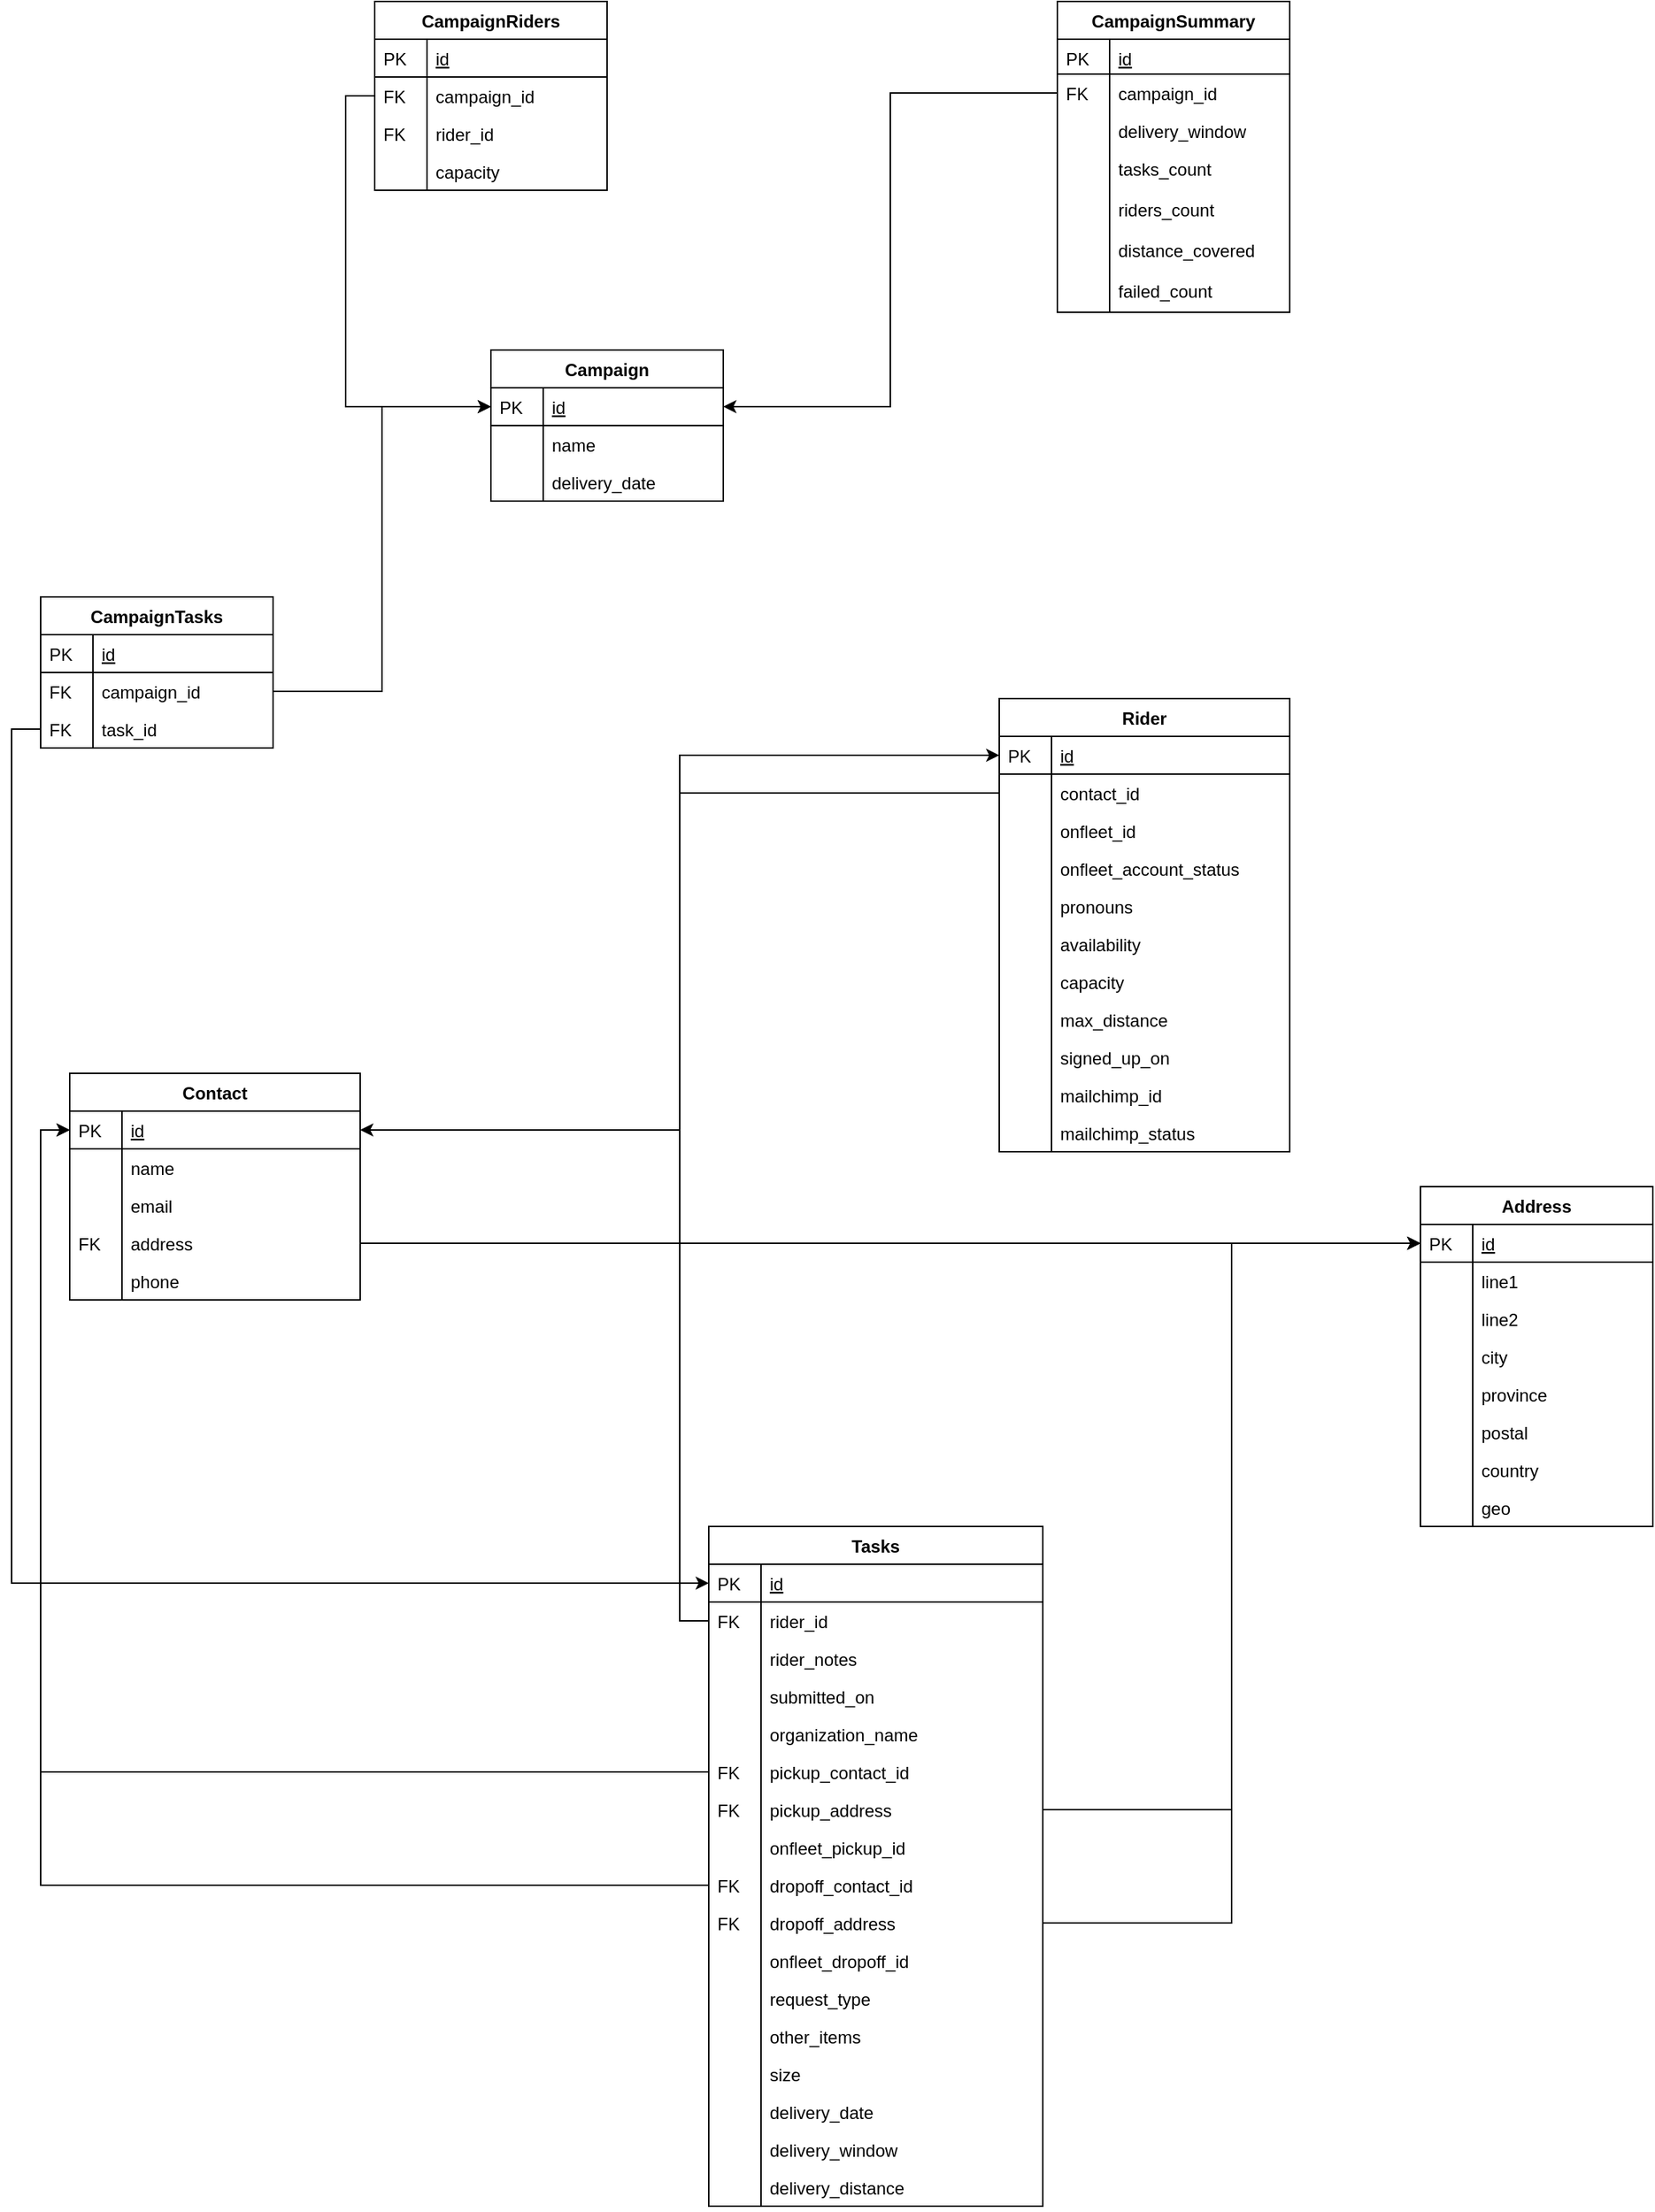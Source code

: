 <mxfile version="13.3.1" type="device"><diagram id="C5RBs43oDa-KdzZeNtuy" name="Page-1"><mxGraphModel dx="1594" dy="1932" grid="1" gridSize="10" guides="1" tooltips="1" connect="1" arrows="1" fold="1" page="1" pageScale="1" pageWidth="827" pageHeight="1169" math="0" shadow="0"><root><mxCell id="WIyWlLk6GJQsqaUBKTNV-0"/><mxCell id="WIyWlLk6GJQsqaUBKTNV-1" parent="WIyWlLk6GJQsqaUBKTNV-0"/><mxCell id="pGg8U19rH44mxHqcN61X-105" style="edgeStyle=orthogonalEdgeStyle;rounded=0;orthogonalLoop=1;jettySize=auto;html=1;exitX=0;exitY=0.5;exitDx=0;exitDy=0;entryX=1;entryY=0.5;entryDx=0;entryDy=0;" parent="WIyWlLk6GJQsqaUBKTNV-1" source="pGg8U19rH44mxHqcN61X-101" target="zkfFHV4jXpPFQw0GAbJ--52" edge="1"><mxGeometry relative="1" as="geometry"/></mxCell><mxCell id="pGg8U19rH44mxHqcN61X-135" style="edgeStyle=orthogonalEdgeStyle;rounded=0;orthogonalLoop=1;jettySize=auto;html=1;exitX=0;exitY=0.5;exitDx=0;exitDy=0;entryX=0;entryY=0.5;entryDx=0;entryDy=0;" parent="WIyWlLk6GJQsqaUBKTNV-1" source="pGg8U19rH44mxHqcN61X-130" target="zkfFHV4jXpPFQw0GAbJ--52" edge="1"><mxGeometry relative="1" as="geometry"/></mxCell><mxCell id="pGg8U19rH44mxHqcN61X-150" style="edgeStyle=orthogonalEdgeStyle;rounded=0;orthogonalLoop=1;jettySize=auto;html=1;exitX=1;exitY=0.5;exitDx=0;exitDy=0;entryX=0;entryY=0.5;entryDx=0;entryDy=0;" parent="WIyWlLk6GJQsqaUBKTNV-1" source="pGg8U19rH44mxHqcN61X-6" target="zkfFHV4jXpPFQw0GAbJ--57" edge="1"><mxGeometry relative="1" as="geometry"/></mxCell><mxCell id="pGg8U19rH44mxHqcN61X-160" style="edgeStyle=orthogonalEdgeStyle;rounded=0;orthogonalLoop=1;jettySize=auto;html=1;exitX=1;exitY=0.5;exitDx=0;exitDy=0;entryX=0;entryY=0.5;entryDx=0;entryDy=0;" parent="WIyWlLk6GJQsqaUBKTNV-1" source="pGg8U19rH44mxHqcN61X-155" target="zkfFHV4jXpPFQw0GAbJ--57" edge="1"><mxGeometry relative="1" as="geometry"/></mxCell><mxCell id="pGg8U19rH44mxHqcN61X-162" style="edgeStyle=orthogonalEdgeStyle;rounded=0;orthogonalLoop=1;jettySize=auto;html=1;exitX=0;exitY=0.5;exitDx=0;exitDy=0;entryX=0;entryY=0.5;entryDx=0;entryDy=0;" parent="WIyWlLk6GJQsqaUBKTNV-1" source="pGg8U19rH44mxHqcN61X-151" target="zkfFHV4jXpPFQw0GAbJ--52" edge="1"><mxGeometry relative="1" as="geometry"/></mxCell><mxCell id="pGg8U19rH44mxHqcN61X-163" style="edgeStyle=orthogonalEdgeStyle;rounded=0;orthogonalLoop=1;jettySize=auto;html=1;exitX=1;exitY=0.5;exitDx=0;exitDy=0;entryX=0;entryY=0.5;entryDx=0;entryDy=0;" parent="WIyWlLk6GJQsqaUBKTNV-1" source="pGg8U19rH44mxHqcN61X-157" target="zkfFHV4jXpPFQw0GAbJ--57" edge="1"><mxGeometry relative="1" as="geometry"/></mxCell><mxCell id="zkfFHV4jXpPFQw0GAbJ--56" value="Address" style="swimlane;fontStyle=1;childLayout=stackLayout;horizontal=1;startSize=26;horizontalStack=0;resizeParent=1;resizeLast=0;collapsible=1;marginBottom=0;rounded=0;shadow=0;strokeWidth=1;" parent="WIyWlLk6GJQsqaUBKTNV-1" vertex="1"><mxGeometry x="630" y="106" width="160" height="234" as="geometry"><mxRectangle x="260" y="80" width="160" height="26" as="alternateBounds"/></mxGeometry></mxCell><mxCell id="zkfFHV4jXpPFQw0GAbJ--57" value="id" style="shape=partialRectangle;top=0;left=0;right=0;bottom=1;align=left;verticalAlign=top;fillColor=none;spacingLeft=40;spacingRight=4;overflow=hidden;rotatable=0;points=[[0,0.5],[1,0.5]];portConstraint=eastwest;dropTarget=0;rounded=0;shadow=0;strokeWidth=1;fontStyle=4" parent="zkfFHV4jXpPFQw0GAbJ--56" vertex="1"><mxGeometry y="26" width="160" height="26" as="geometry"/></mxCell><mxCell id="zkfFHV4jXpPFQw0GAbJ--58" value="PK" style="shape=partialRectangle;top=0;left=0;bottom=0;fillColor=none;align=left;verticalAlign=top;spacingLeft=4;spacingRight=4;overflow=hidden;rotatable=0;points=[];portConstraint=eastwest;part=1;" parent="zkfFHV4jXpPFQw0GAbJ--57" vertex="1" connectable="0"><mxGeometry width="36" height="26" as="geometry"/></mxCell><mxCell id="zkfFHV4jXpPFQw0GAbJ--59" value="line1" style="shape=partialRectangle;top=0;left=0;right=0;bottom=0;align=left;verticalAlign=top;fillColor=none;spacingLeft=40;spacingRight=4;overflow=hidden;rotatable=0;points=[[0,0.5],[1,0.5]];portConstraint=eastwest;dropTarget=0;rounded=0;shadow=0;strokeWidth=1;" parent="zkfFHV4jXpPFQw0GAbJ--56" vertex="1"><mxGeometry y="52" width="160" height="26" as="geometry"/></mxCell><mxCell id="zkfFHV4jXpPFQw0GAbJ--60" value="" style="shape=partialRectangle;top=0;left=0;bottom=0;fillColor=none;align=left;verticalAlign=top;spacingLeft=4;spacingRight=4;overflow=hidden;rotatable=0;points=[];portConstraint=eastwest;part=1;" parent="zkfFHV4jXpPFQw0GAbJ--59" vertex="1" connectable="0"><mxGeometry width="36" height="26" as="geometry"/></mxCell><mxCell id="pGg8U19rH44mxHqcN61X-27" value="line2" style="shape=partialRectangle;top=0;left=0;right=0;bottom=0;align=left;verticalAlign=top;fillColor=none;spacingLeft=40;spacingRight=4;overflow=hidden;rotatable=0;points=[[0,0.5],[1,0.5]];portConstraint=eastwest;dropTarget=0;rounded=0;shadow=0;strokeWidth=1;" parent="zkfFHV4jXpPFQw0GAbJ--56" vertex="1"><mxGeometry y="78" width="160" height="26" as="geometry"/></mxCell><mxCell id="pGg8U19rH44mxHqcN61X-28" value="" style="shape=partialRectangle;top=0;left=0;bottom=0;fillColor=none;align=left;verticalAlign=top;spacingLeft=4;spacingRight=4;overflow=hidden;rotatable=0;points=[];portConstraint=eastwest;part=1;" parent="pGg8U19rH44mxHqcN61X-27" vertex="1" connectable="0"><mxGeometry width="36" height="26" as="geometry"/></mxCell><mxCell id="pGg8U19rH44mxHqcN61X-29" value="city" style="shape=partialRectangle;top=0;left=0;right=0;bottom=0;align=left;verticalAlign=top;fillColor=none;spacingLeft=40;spacingRight=4;overflow=hidden;rotatable=0;points=[[0,0.5],[1,0.5]];portConstraint=eastwest;dropTarget=0;rounded=0;shadow=0;strokeWidth=1;" parent="zkfFHV4jXpPFQw0GAbJ--56" vertex="1"><mxGeometry y="104" width="160" height="26" as="geometry"/></mxCell><mxCell id="pGg8U19rH44mxHqcN61X-30" value="" style="shape=partialRectangle;top=0;left=0;bottom=0;fillColor=none;align=left;verticalAlign=top;spacingLeft=4;spacingRight=4;overflow=hidden;rotatable=0;points=[];portConstraint=eastwest;part=1;" parent="pGg8U19rH44mxHqcN61X-29" vertex="1" connectable="0"><mxGeometry width="36" height="26" as="geometry"/></mxCell><mxCell id="pGg8U19rH44mxHqcN61X-31" value="province" style="shape=partialRectangle;top=0;left=0;right=0;bottom=0;align=left;verticalAlign=top;fillColor=none;spacingLeft=40;spacingRight=4;overflow=hidden;rotatable=0;points=[[0,0.5],[1,0.5]];portConstraint=eastwest;dropTarget=0;rounded=0;shadow=0;strokeWidth=1;" parent="zkfFHV4jXpPFQw0GAbJ--56" vertex="1"><mxGeometry y="130" width="160" height="26" as="geometry"/></mxCell><mxCell id="pGg8U19rH44mxHqcN61X-32" value="" style="shape=partialRectangle;top=0;left=0;bottom=0;fillColor=none;align=left;verticalAlign=top;spacingLeft=4;spacingRight=4;overflow=hidden;rotatable=0;points=[];portConstraint=eastwest;part=1;" parent="pGg8U19rH44mxHqcN61X-31" vertex="1" connectable="0"><mxGeometry width="36" height="26" as="geometry"/></mxCell><mxCell id="pGg8U19rH44mxHqcN61X-33" value="postal" style="shape=partialRectangle;top=0;left=0;right=0;bottom=0;align=left;verticalAlign=top;fillColor=none;spacingLeft=40;spacingRight=4;overflow=hidden;rotatable=0;points=[[0,0.5],[1,0.5]];portConstraint=eastwest;dropTarget=0;rounded=0;shadow=0;strokeWidth=1;" parent="zkfFHV4jXpPFQw0GAbJ--56" vertex="1"><mxGeometry y="156" width="160" height="26" as="geometry"/></mxCell><mxCell id="pGg8U19rH44mxHqcN61X-34" value="" style="shape=partialRectangle;top=0;left=0;bottom=0;fillColor=none;align=left;verticalAlign=top;spacingLeft=4;spacingRight=4;overflow=hidden;rotatable=0;points=[];portConstraint=eastwest;part=1;" parent="pGg8U19rH44mxHqcN61X-33" vertex="1" connectable="0"><mxGeometry width="36" height="26" as="geometry"/></mxCell><mxCell id="pGg8U19rH44mxHqcN61X-35" value="country" style="shape=partialRectangle;top=0;left=0;right=0;bottom=0;align=left;verticalAlign=top;fillColor=none;spacingLeft=40;spacingRight=4;overflow=hidden;rotatable=0;points=[[0,0.5],[1,0.5]];portConstraint=eastwest;dropTarget=0;rounded=0;shadow=0;strokeWidth=1;" parent="zkfFHV4jXpPFQw0GAbJ--56" vertex="1"><mxGeometry y="182" width="160" height="26" as="geometry"/></mxCell><mxCell id="pGg8U19rH44mxHqcN61X-36" value="" style="shape=partialRectangle;top=0;left=0;bottom=0;fillColor=none;align=left;verticalAlign=top;spacingLeft=4;spacingRight=4;overflow=hidden;rotatable=0;points=[];portConstraint=eastwest;part=1;" parent="pGg8U19rH44mxHqcN61X-35" vertex="1" connectable="0"><mxGeometry width="36" height="26" as="geometry"/></mxCell><mxCell id="zkfFHV4jXpPFQw0GAbJ--61" value="geo" style="shape=partialRectangle;top=0;left=0;right=0;bottom=0;align=left;verticalAlign=top;fillColor=none;spacingLeft=40;spacingRight=4;overflow=hidden;rotatable=0;points=[[0,0.5],[1,0.5]];portConstraint=eastwest;dropTarget=0;rounded=0;shadow=0;strokeWidth=1;" parent="zkfFHV4jXpPFQw0GAbJ--56" vertex="1"><mxGeometry y="208" width="160" height="26" as="geometry"/></mxCell><mxCell id="zkfFHV4jXpPFQw0GAbJ--62" value="" style="shape=partialRectangle;top=0;left=0;bottom=0;fillColor=none;align=left;verticalAlign=top;spacingLeft=4;spacingRight=4;overflow=hidden;rotatable=0;points=[];portConstraint=eastwest;part=1;" parent="zkfFHV4jXpPFQw0GAbJ--61" vertex="1" connectable="0"><mxGeometry width="36" height="26" as="geometry"/></mxCell><mxCell id="zkfFHV4jXpPFQw0GAbJ--51" value="Contact" style="swimlane;fontStyle=1;childLayout=stackLayout;horizontal=1;startSize=26;horizontalStack=0;resizeParent=1;resizeLast=0;collapsible=1;marginBottom=0;rounded=0;shadow=0;strokeWidth=1;" parent="WIyWlLk6GJQsqaUBKTNV-1" vertex="1"><mxGeometry x="-300" y="28" width="200" height="156" as="geometry"><mxRectangle x="20" y="80" width="160" height="26" as="alternateBounds"/></mxGeometry></mxCell><mxCell id="zkfFHV4jXpPFQw0GAbJ--52" value="id" style="shape=partialRectangle;top=0;left=0;right=0;bottom=1;align=left;verticalAlign=top;fillColor=none;spacingLeft=40;spacingRight=4;overflow=hidden;rotatable=0;points=[[0,0.5],[1,0.5]];portConstraint=eastwest;dropTarget=0;rounded=0;shadow=0;strokeWidth=1;fontStyle=4" parent="zkfFHV4jXpPFQw0GAbJ--51" vertex="1"><mxGeometry y="26" width="200" height="26" as="geometry"/></mxCell><mxCell id="zkfFHV4jXpPFQw0GAbJ--53" value="PK" style="shape=partialRectangle;top=0;left=0;bottom=0;fillColor=none;align=left;verticalAlign=top;spacingLeft=4;spacingRight=4;overflow=hidden;rotatable=0;points=[];portConstraint=eastwest;part=1;" parent="zkfFHV4jXpPFQw0GAbJ--52" vertex="1" connectable="0"><mxGeometry width="36" height="26" as="geometry"/></mxCell><mxCell id="pGg8U19rH44mxHqcN61X-2" value="name" style="shape=partialRectangle;top=0;left=0;right=0;bottom=0;align=left;verticalAlign=top;fillColor=none;spacingLeft=40;spacingRight=4;overflow=hidden;rotatable=0;points=[[0,0.5],[1,0.5]];portConstraint=eastwest;dropTarget=0;rounded=0;shadow=0;strokeWidth=1;" parent="zkfFHV4jXpPFQw0GAbJ--51" vertex="1"><mxGeometry y="52" width="200" height="26" as="geometry"/></mxCell><mxCell id="pGg8U19rH44mxHqcN61X-3" value="" style="shape=partialRectangle;top=0;left=0;bottom=0;fillColor=none;align=left;verticalAlign=top;spacingLeft=4;spacingRight=4;overflow=hidden;rotatable=0;points=[];portConstraint=eastwest;part=1;" parent="pGg8U19rH44mxHqcN61X-2" vertex="1" connectable="0"><mxGeometry width="36" height="26" as="geometry"/></mxCell><mxCell id="pGg8U19rH44mxHqcN61X-4" value="email" style="shape=partialRectangle;top=0;left=0;right=0;bottom=0;align=left;verticalAlign=top;fillColor=none;spacingLeft=40;spacingRight=4;overflow=hidden;rotatable=0;points=[[0,0.5],[1,0.5]];portConstraint=eastwest;dropTarget=0;rounded=0;shadow=0;strokeWidth=1;" parent="zkfFHV4jXpPFQw0GAbJ--51" vertex="1"><mxGeometry y="78" width="200" height="26" as="geometry"/></mxCell><mxCell id="pGg8U19rH44mxHqcN61X-5" value="" style="shape=partialRectangle;top=0;left=0;bottom=0;fillColor=none;align=left;verticalAlign=top;spacingLeft=4;spacingRight=4;overflow=hidden;rotatable=0;points=[];portConstraint=eastwest;part=1;" parent="pGg8U19rH44mxHqcN61X-4" vertex="1" connectable="0"><mxGeometry width="36" height="26" as="geometry"/></mxCell><mxCell id="pGg8U19rH44mxHqcN61X-6" value="address" style="shape=partialRectangle;top=0;left=0;right=0;bottom=0;align=left;verticalAlign=top;fillColor=none;spacingLeft=40;spacingRight=4;overflow=hidden;rotatable=0;points=[[0,0.5],[1,0.5]];portConstraint=eastwest;dropTarget=0;rounded=0;shadow=0;strokeWidth=1;" parent="zkfFHV4jXpPFQw0GAbJ--51" vertex="1"><mxGeometry y="104" width="200" height="26" as="geometry"/></mxCell><mxCell id="pGg8U19rH44mxHqcN61X-7" value="FK" style="shape=partialRectangle;top=0;left=0;bottom=0;fillColor=none;align=left;verticalAlign=top;spacingLeft=4;spacingRight=4;overflow=hidden;rotatable=0;points=[];portConstraint=eastwest;part=1;" parent="pGg8U19rH44mxHqcN61X-6" vertex="1" connectable="0"><mxGeometry width="36" height="26" as="geometry"/></mxCell><mxCell id="pGg8U19rH44mxHqcN61X-8" value="phone" style="shape=partialRectangle;top=0;left=0;right=0;bottom=0;align=left;verticalAlign=top;fillColor=none;spacingLeft=40;spacingRight=4;overflow=hidden;rotatable=0;points=[[0,0.5],[1,0.5]];portConstraint=eastwest;dropTarget=0;rounded=0;shadow=0;strokeWidth=1;" parent="zkfFHV4jXpPFQw0GAbJ--51" vertex="1"><mxGeometry y="130" width="200" height="26" as="geometry"/></mxCell><mxCell id="pGg8U19rH44mxHqcN61X-9" value="" style="shape=partialRectangle;top=0;left=0;bottom=0;fillColor=none;align=left;verticalAlign=top;spacingLeft=4;spacingRight=4;overflow=hidden;rotatable=0;points=[];portConstraint=eastwest;part=1;" parent="pGg8U19rH44mxHqcN61X-8" vertex="1" connectable="0"><mxGeometry width="36" height="26" as="geometry"/></mxCell><mxCell id="pGg8U19rH44mxHqcN61X-187" style="edgeStyle=orthogonalEdgeStyle;rounded=0;orthogonalLoop=1;jettySize=auto;html=1;exitX=1;exitY=0.5;exitDx=0;exitDy=0;entryX=0;entryY=0.5;entryDx=0;entryDy=0;" parent="WIyWlLk6GJQsqaUBKTNV-1" source="pGg8U19rH44mxHqcN61X-183" target="pGg8U19rH44mxHqcN61X-165" edge="1"><mxGeometry relative="1" as="geometry"/></mxCell><mxCell id="pGg8U19rH44mxHqcN61X-189" style="edgeStyle=orthogonalEdgeStyle;rounded=0;orthogonalLoop=1;jettySize=auto;html=1;exitX=0;exitY=0.5;exitDx=0;exitDy=0;" parent="WIyWlLk6GJQsqaUBKTNV-1" source="pGg8U19rH44mxHqcN61X-185" target="pGg8U19rH44mxHqcN61X-124" edge="1"><mxGeometry relative="1" as="geometry"/></mxCell><mxCell id="pGg8U19rH44mxHqcN61X-190" style="edgeStyle=orthogonalEdgeStyle;rounded=0;orthogonalLoop=1;jettySize=auto;html=1;exitX=0;exitY=0.5;exitDx=0;exitDy=0;entryX=0;entryY=0.5;entryDx=0;entryDy=0;" parent="WIyWlLk6GJQsqaUBKTNV-1" source="pGg8U19rH44mxHqcN61X-126" target="pGg8U19rH44mxHqcN61X-71" edge="1"><mxGeometry relative="1" as="geometry"/></mxCell><mxCell id="pGg8U19rH44mxHqcN61X-210" style="edgeStyle=orthogonalEdgeStyle;rounded=0;orthogonalLoop=1;jettySize=auto;html=1;exitX=0;exitY=0.5;exitDx=0;exitDy=0;" parent="WIyWlLk6GJQsqaUBKTNV-1" source="pGg8U19rH44mxHqcN61X-200" target="pGg8U19rH44mxHqcN61X-165" edge="1"><mxGeometry relative="1" as="geometry"/></mxCell><mxCell id="pGg8U19rH44mxHqcN61X-180" value="CampaignTasks" style="swimlane;fontStyle=1;childLayout=stackLayout;horizontal=1;startSize=26;horizontalStack=0;resizeParent=1;resizeLast=0;collapsible=1;marginBottom=0;rounded=0;shadow=0;strokeWidth=1;" parent="WIyWlLk6GJQsqaUBKTNV-1" vertex="1"><mxGeometry x="-320" y="-300" width="160" height="104" as="geometry"><mxRectangle x="260" y="270" width="160" height="26" as="alternateBounds"/></mxGeometry></mxCell><mxCell id="pGg8U19rH44mxHqcN61X-181" value="id" style="shape=partialRectangle;top=0;left=0;right=0;bottom=1;align=left;verticalAlign=top;fillColor=none;spacingLeft=40;spacingRight=4;overflow=hidden;rotatable=0;points=[[0,0.5],[1,0.5]];portConstraint=eastwest;dropTarget=0;rounded=0;shadow=0;strokeWidth=1;fontStyle=4" parent="pGg8U19rH44mxHqcN61X-180" vertex="1"><mxGeometry y="26" width="160" height="26" as="geometry"/></mxCell><mxCell id="pGg8U19rH44mxHqcN61X-182" value="PK" style="shape=partialRectangle;top=0;left=0;bottom=0;fillColor=none;align=left;verticalAlign=top;spacingLeft=4;spacingRight=4;overflow=hidden;rotatable=0;points=[];portConstraint=eastwest;part=1;" parent="pGg8U19rH44mxHqcN61X-181" vertex="1" connectable="0"><mxGeometry width="36" height="26" as="geometry"/></mxCell><mxCell id="pGg8U19rH44mxHqcN61X-183" value="campaign_id" style="shape=partialRectangle;top=0;left=0;right=0;bottom=0;align=left;verticalAlign=top;fillColor=none;spacingLeft=40;spacingRight=4;overflow=hidden;rotatable=0;points=[[0,0.5],[1,0.5]];portConstraint=eastwest;dropTarget=0;rounded=0;shadow=0;strokeWidth=1;" parent="pGg8U19rH44mxHqcN61X-180" vertex="1"><mxGeometry y="52" width="160" height="26" as="geometry"/></mxCell><mxCell id="pGg8U19rH44mxHqcN61X-184" value="FK" style="shape=partialRectangle;top=0;left=0;bottom=0;fillColor=none;align=left;verticalAlign=top;spacingLeft=4;spacingRight=4;overflow=hidden;rotatable=0;points=[];portConstraint=eastwest;part=1;" parent="pGg8U19rH44mxHqcN61X-183" vertex="1" connectable="0"><mxGeometry width="36" height="26" as="geometry"/></mxCell><mxCell id="pGg8U19rH44mxHqcN61X-185" value="task_id" style="shape=partialRectangle;top=0;left=0;right=0;bottom=0;align=left;verticalAlign=top;fillColor=none;spacingLeft=40;spacingRight=4;overflow=hidden;rotatable=0;points=[[0,0.5],[1,0.5]];portConstraint=eastwest;dropTarget=0;rounded=0;shadow=0;strokeWidth=1;" parent="pGg8U19rH44mxHqcN61X-180" vertex="1"><mxGeometry y="78" width="160" height="26" as="geometry"/></mxCell><mxCell id="pGg8U19rH44mxHqcN61X-186" value="FK" style="shape=partialRectangle;top=0;left=0;bottom=0;fillColor=none;align=left;verticalAlign=top;spacingLeft=4;spacingRight=4;overflow=hidden;rotatable=0;points=[];portConstraint=eastwest;part=1;" parent="pGg8U19rH44mxHqcN61X-185" vertex="1" connectable="0"><mxGeometry width="36" height="26" as="geometry"/></mxCell><mxCell id="pGg8U19rH44mxHqcN61X-220" style="edgeStyle=orthogonalEdgeStyle;rounded=0;orthogonalLoop=1;jettySize=auto;html=1;exitX=0;exitY=0.5;exitDx=0;exitDy=0;" parent="WIyWlLk6GJQsqaUBKTNV-1" source="pGg8U19rH44mxHqcN61X-216" target="pGg8U19rH44mxHqcN61X-165" edge="1"><mxGeometry relative="1" as="geometry"/></mxCell><mxCell id="pGg8U19rH44mxHqcN61X-197" value="CampaignSummary" style="swimlane;fontStyle=1;childLayout=stackLayout;horizontal=1;startSize=26;horizontalStack=0;resizeParent=1;resizeLast=0;collapsible=1;marginBottom=0;rounded=0;shadow=0;strokeWidth=1;" parent="WIyWlLk6GJQsqaUBKTNV-1" vertex="1"><mxGeometry x="380" y="-710" width="160" height="214" as="geometry"><mxRectangle x="260" y="270" width="160" height="26" as="alternateBounds"/></mxGeometry></mxCell><mxCell id="pGg8U19rH44mxHqcN61X-198" value="id" style="shape=partialRectangle;top=0;left=0;right=0;bottom=1;align=left;verticalAlign=top;fillColor=none;spacingLeft=40;spacingRight=4;overflow=hidden;rotatable=0;points=[[0,0.5],[1,0.5]];portConstraint=eastwest;dropTarget=0;rounded=0;shadow=0;strokeWidth=1;fontStyle=4" parent="pGg8U19rH44mxHqcN61X-197" vertex="1"><mxGeometry y="26" width="160" height="24" as="geometry"/></mxCell><mxCell id="pGg8U19rH44mxHqcN61X-199" value="PK" style="shape=partialRectangle;top=0;left=0;bottom=0;fillColor=none;align=left;verticalAlign=top;spacingLeft=4;spacingRight=4;overflow=hidden;rotatable=0;points=[];portConstraint=eastwest;part=1;" parent="pGg8U19rH44mxHqcN61X-198" vertex="1" connectable="0"><mxGeometry width="36" height="24" as="geometry"/></mxCell><mxCell id="pGg8U19rH44mxHqcN61X-200" value="campaign_id" style="shape=partialRectangle;top=0;left=0;right=0;bottom=0;align=left;verticalAlign=top;fillColor=none;spacingLeft=40;spacingRight=4;overflow=hidden;rotatable=0;points=[[0,0.5],[1,0.5]];portConstraint=eastwest;dropTarget=0;rounded=0;shadow=0;strokeWidth=1;" parent="pGg8U19rH44mxHqcN61X-197" vertex="1"><mxGeometry y="50" width="160" height="26" as="geometry"/></mxCell><mxCell id="pGg8U19rH44mxHqcN61X-201" value="FK" style="shape=partialRectangle;top=0;left=0;bottom=0;fillColor=none;align=left;verticalAlign=top;spacingLeft=4;spacingRight=4;overflow=hidden;rotatable=0;points=[];portConstraint=eastwest;part=1;" parent="pGg8U19rH44mxHqcN61X-200" vertex="1" connectable="0"><mxGeometry width="36" height="26" as="geometry"/></mxCell><mxCell id="pGg8U19rH44mxHqcN61X-202" value="delivery_window" style="shape=partialRectangle;top=0;left=0;right=0;bottom=0;align=left;verticalAlign=top;fillColor=none;spacingLeft=40;spacingRight=4;overflow=hidden;rotatable=0;points=[[0,0.5],[1,0.5]];portConstraint=eastwest;dropTarget=0;rounded=0;shadow=0;strokeWidth=1;" parent="pGg8U19rH44mxHqcN61X-197" vertex="1"><mxGeometry y="76" width="160" height="26" as="geometry"/></mxCell><mxCell id="pGg8U19rH44mxHqcN61X-203" value="" style="shape=partialRectangle;top=0;left=0;bottom=0;fillColor=none;align=left;verticalAlign=top;spacingLeft=4;spacingRight=4;overflow=hidden;rotatable=0;points=[];portConstraint=eastwest;part=1;" parent="pGg8U19rH44mxHqcN61X-202" vertex="1" connectable="0"><mxGeometry width="36" height="26" as="geometry"/></mxCell><mxCell id="pGg8U19rH44mxHqcN61X-204" value="tasks_count" style="shape=partialRectangle;top=0;left=0;right=0;bottom=0;align=left;verticalAlign=top;fillColor=none;spacingLeft=40;spacingRight=4;overflow=hidden;rotatable=0;points=[[0,0.5],[1,0.5]];portConstraint=eastwest;dropTarget=0;rounded=0;shadow=0;strokeWidth=1;" parent="pGg8U19rH44mxHqcN61X-197" vertex="1"><mxGeometry y="102" width="160" height="28" as="geometry"/></mxCell><mxCell id="pGg8U19rH44mxHqcN61X-205" value="" style="shape=partialRectangle;top=0;left=0;bottom=0;fillColor=none;align=left;verticalAlign=top;spacingLeft=4;spacingRight=4;overflow=hidden;rotatable=0;points=[];portConstraint=eastwest;part=1;" parent="pGg8U19rH44mxHqcN61X-204" vertex="1" connectable="0"><mxGeometry width="36" height="28" as="geometry"/></mxCell><mxCell id="pGg8U19rH44mxHqcN61X-206" value="riders_count" style="shape=partialRectangle;top=0;left=0;right=0;bottom=0;align=left;verticalAlign=top;fillColor=none;spacingLeft=40;spacingRight=4;overflow=hidden;rotatable=0;points=[[0,0.5],[1,0.5]];portConstraint=eastwest;dropTarget=0;rounded=0;shadow=0;strokeWidth=1;" parent="pGg8U19rH44mxHqcN61X-197" vertex="1"><mxGeometry y="130" width="160" height="28" as="geometry"/></mxCell><mxCell id="pGg8U19rH44mxHqcN61X-207" value="" style="shape=partialRectangle;top=0;left=0;bottom=0;fillColor=none;align=left;verticalAlign=top;spacingLeft=4;spacingRight=4;overflow=hidden;rotatable=0;points=[];portConstraint=eastwest;part=1;" parent="pGg8U19rH44mxHqcN61X-206" vertex="1" connectable="0"><mxGeometry width="36" height="28" as="geometry"/></mxCell><mxCell id="pGg8U19rH44mxHqcN61X-208" value="distance_covered" style="shape=partialRectangle;top=0;left=0;right=0;bottom=0;align=left;verticalAlign=top;fillColor=none;spacingLeft=40;spacingRight=4;overflow=hidden;rotatable=0;points=[[0,0.5],[1,0.5]];portConstraint=eastwest;dropTarget=0;rounded=0;shadow=0;strokeWidth=1;" parent="pGg8U19rH44mxHqcN61X-197" vertex="1"><mxGeometry y="158" width="160" height="28" as="geometry"/></mxCell><mxCell id="pGg8U19rH44mxHqcN61X-209" value="" style="shape=partialRectangle;top=0;left=0;bottom=0;fillColor=none;align=left;verticalAlign=top;spacingLeft=4;spacingRight=4;overflow=hidden;rotatable=0;points=[];portConstraint=eastwest;part=1;" parent="pGg8U19rH44mxHqcN61X-208" vertex="1" connectable="0"><mxGeometry width="36" height="28" as="geometry"/></mxCell><mxCell id="pGg8U19rH44mxHqcN61X-224" value="failed_count" style="shape=partialRectangle;top=0;left=0;right=0;bottom=0;align=left;verticalAlign=top;fillColor=none;spacingLeft=40;spacingRight=4;overflow=hidden;rotatable=0;points=[[0,0.5],[1,0.5]];portConstraint=eastwest;dropTarget=0;rounded=0;shadow=0;strokeWidth=1;" parent="pGg8U19rH44mxHqcN61X-197" vertex="1"><mxGeometry y="186" width="160" height="28" as="geometry"/></mxCell><mxCell id="pGg8U19rH44mxHqcN61X-225" value="" style="shape=partialRectangle;top=0;left=0;bottom=0;fillColor=none;align=left;verticalAlign=top;spacingLeft=4;spacingRight=4;overflow=hidden;rotatable=0;points=[];portConstraint=eastwest;part=1;" parent="pGg8U19rH44mxHqcN61X-224" vertex="1" connectable="0"><mxGeometry width="36" height="28" as="geometry"/></mxCell><mxCell id="pGg8U19rH44mxHqcN61X-164" value="Campaign" style="swimlane;fontStyle=1;childLayout=stackLayout;horizontal=1;startSize=26;horizontalStack=0;resizeParent=1;resizeLast=0;collapsible=1;marginBottom=0;rounded=0;shadow=0;strokeWidth=1;" parent="WIyWlLk6GJQsqaUBKTNV-1" vertex="1"><mxGeometry x="-10" y="-470" width="160" height="104" as="geometry"><mxRectangle x="260" y="270" width="160" height="26" as="alternateBounds"/></mxGeometry></mxCell><mxCell id="pGg8U19rH44mxHqcN61X-165" value="id" style="shape=partialRectangle;top=0;left=0;right=0;bottom=1;align=left;verticalAlign=top;fillColor=none;spacingLeft=40;spacingRight=4;overflow=hidden;rotatable=0;points=[[0,0.5],[1,0.5]];portConstraint=eastwest;dropTarget=0;rounded=0;shadow=0;strokeWidth=1;fontStyle=4" parent="pGg8U19rH44mxHqcN61X-164" vertex="1"><mxGeometry y="26" width="160" height="26" as="geometry"/></mxCell><mxCell id="pGg8U19rH44mxHqcN61X-166" value="PK" style="shape=partialRectangle;top=0;left=0;bottom=0;fillColor=none;align=left;verticalAlign=top;spacingLeft=4;spacingRight=4;overflow=hidden;rotatable=0;points=[];portConstraint=eastwest;part=1;" parent="pGg8U19rH44mxHqcN61X-165" vertex="1" connectable="0"><mxGeometry width="36" height="26" as="geometry"/></mxCell><mxCell id="pGg8U19rH44mxHqcN61X-167" value="name" style="shape=partialRectangle;top=0;left=0;right=0;bottom=0;align=left;verticalAlign=top;fillColor=none;spacingLeft=40;spacingRight=4;overflow=hidden;rotatable=0;points=[[0,0.5],[1,0.5]];portConstraint=eastwest;dropTarget=0;rounded=0;shadow=0;strokeWidth=1;" parent="pGg8U19rH44mxHqcN61X-164" vertex="1"><mxGeometry y="52" width="160" height="26" as="geometry"/></mxCell><mxCell id="pGg8U19rH44mxHqcN61X-168" value="" style="shape=partialRectangle;top=0;left=0;bottom=0;fillColor=none;align=left;verticalAlign=top;spacingLeft=4;spacingRight=4;overflow=hidden;rotatable=0;points=[];portConstraint=eastwest;part=1;" parent="pGg8U19rH44mxHqcN61X-167" vertex="1" connectable="0"><mxGeometry width="36" height="26" as="geometry"/></mxCell><mxCell id="pGg8U19rH44mxHqcN61X-169" value="delivery_date" style="shape=partialRectangle;top=0;left=0;right=0;bottom=0;align=left;verticalAlign=top;fillColor=none;spacingLeft=40;spacingRight=4;overflow=hidden;rotatable=0;points=[[0,0.5],[1,0.5]];portConstraint=eastwest;dropTarget=0;rounded=0;shadow=0;strokeWidth=1;" parent="pGg8U19rH44mxHqcN61X-164" vertex="1"><mxGeometry y="78" width="160" height="26" as="geometry"/></mxCell><mxCell id="pGg8U19rH44mxHqcN61X-170" value="" style="shape=partialRectangle;top=0;left=0;bottom=0;fillColor=none;align=left;verticalAlign=top;spacingLeft=4;spacingRight=4;overflow=hidden;rotatable=0;points=[];portConstraint=eastwest;part=1;" parent="pGg8U19rH44mxHqcN61X-169" vertex="1" connectable="0"><mxGeometry width="36" height="26" as="geometry"/></mxCell><mxCell id="pGg8U19rH44mxHqcN61X-123" value="Tasks" style="swimlane;fontStyle=1;childLayout=stackLayout;horizontal=1;startSize=26;horizontalStack=0;resizeParent=1;resizeLast=0;collapsible=1;marginBottom=0;rounded=0;shadow=0;strokeWidth=1;" parent="WIyWlLk6GJQsqaUBKTNV-1" vertex="1"><mxGeometry x="140" y="340" width="230" height="468" as="geometry"><mxRectangle x="20" y="80" width="160" height="26" as="alternateBounds"/></mxGeometry></mxCell><mxCell id="pGg8U19rH44mxHqcN61X-124" value="id" style="shape=partialRectangle;top=0;left=0;right=0;bottom=1;align=left;verticalAlign=top;fillColor=none;spacingLeft=40;spacingRight=4;overflow=hidden;rotatable=0;points=[[0,0.5],[1,0.5]];portConstraint=eastwest;dropTarget=0;rounded=0;shadow=0;strokeWidth=1;fontStyle=4" parent="pGg8U19rH44mxHqcN61X-123" vertex="1"><mxGeometry y="26" width="230" height="26" as="geometry"/></mxCell><mxCell id="pGg8U19rH44mxHqcN61X-125" value="PK" style="shape=partialRectangle;top=0;left=0;bottom=0;fillColor=none;align=left;verticalAlign=top;spacingLeft=4;spacingRight=4;overflow=hidden;rotatable=0;points=[];portConstraint=eastwest;part=1;" parent="pGg8U19rH44mxHqcN61X-124" vertex="1" connectable="0"><mxGeometry width="36" height="26" as="geometry"/></mxCell><mxCell id="pGg8U19rH44mxHqcN61X-126" value="rider_id" style="shape=partialRectangle;top=0;left=0;right=0;bottom=0;align=left;verticalAlign=top;fillColor=none;spacingLeft=40;spacingRight=4;overflow=hidden;rotatable=0;points=[[0,0.5],[1,0.5]];portConstraint=eastwest;dropTarget=0;rounded=0;shadow=0;strokeWidth=1;" parent="pGg8U19rH44mxHqcN61X-123" vertex="1"><mxGeometry y="52" width="230" height="26" as="geometry"/></mxCell><mxCell id="pGg8U19rH44mxHqcN61X-127" value="FK" style="shape=partialRectangle;top=0;left=0;bottom=0;fillColor=none;align=left;verticalAlign=top;spacingLeft=4;spacingRight=4;overflow=hidden;rotatable=0;points=[];portConstraint=eastwest;part=1;" parent="pGg8U19rH44mxHqcN61X-126" vertex="1" connectable="0"><mxGeometry width="36" height="26" as="geometry"/></mxCell><mxCell id="pGg8U19rH44mxHqcN61X-175" value="rider_notes" style="shape=partialRectangle;top=0;left=0;right=0;bottom=0;align=left;verticalAlign=top;fillColor=none;spacingLeft=40;spacingRight=4;overflow=hidden;rotatable=0;points=[[0,0.5],[1,0.5]];portConstraint=eastwest;dropTarget=0;rounded=0;shadow=0;strokeWidth=1;" parent="pGg8U19rH44mxHqcN61X-123" vertex="1"><mxGeometry y="78" width="230" height="26" as="geometry"/></mxCell><mxCell id="pGg8U19rH44mxHqcN61X-176" value="" style="shape=partialRectangle;top=0;left=0;bottom=0;fillColor=none;align=left;verticalAlign=top;spacingLeft=4;spacingRight=4;overflow=hidden;rotatable=0;points=[];portConstraint=eastwest;part=1;" parent="pGg8U19rH44mxHqcN61X-175" vertex="1" connectable="0"><mxGeometry width="36" height="26" as="geometry"/></mxCell><mxCell id="pGg8U19rH44mxHqcN61X-173" value="submitted_on" style="shape=partialRectangle;top=0;left=0;right=0;bottom=0;align=left;verticalAlign=top;fillColor=none;spacingLeft=40;spacingRight=4;overflow=hidden;rotatable=0;points=[[0,0.5],[1,0.5]];portConstraint=eastwest;dropTarget=0;rounded=0;shadow=0;strokeWidth=1;" parent="pGg8U19rH44mxHqcN61X-123" vertex="1"><mxGeometry y="104" width="230" height="26" as="geometry"/></mxCell><mxCell id="pGg8U19rH44mxHqcN61X-174" value="" style="shape=partialRectangle;top=0;left=0;bottom=0;fillColor=none;align=left;verticalAlign=top;spacingLeft=4;spacingRight=4;overflow=hidden;rotatable=0;points=[];portConstraint=eastwest;part=1;" parent="pGg8U19rH44mxHqcN61X-173" vertex="1" connectable="0"><mxGeometry width="36" height="26" as="geometry"/></mxCell><mxCell id="pGg8U19rH44mxHqcN61X-128" value="organization_name" style="shape=partialRectangle;top=0;left=0;right=0;bottom=0;align=left;verticalAlign=top;fillColor=none;spacingLeft=40;spacingRight=4;overflow=hidden;rotatable=0;points=[[0,0.5],[1,0.5]];portConstraint=eastwest;dropTarget=0;rounded=0;shadow=0;strokeWidth=1;" parent="pGg8U19rH44mxHqcN61X-123" vertex="1"><mxGeometry y="130" width="230" height="26" as="geometry"/></mxCell><mxCell id="pGg8U19rH44mxHqcN61X-129" value="" style="shape=partialRectangle;top=0;left=0;bottom=0;fillColor=none;align=left;verticalAlign=top;spacingLeft=4;spacingRight=4;overflow=hidden;rotatable=0;points=[];portConstraint=eastwest;part=1;" parent="pGg8U19rH44mxHqcN61X-128" vertex="1" connectable="0"><mxGeometry width="36" height="26" as="geometry"/></mxCell><mxCell id="pGg8U19rH44mxHqcN61X-130" value="pickup_contact_id&#10;" style="shape=partialRectangle;top=0;left=0;right=0;bottom=0;align=left;verticalAlign=top;fillColor=none;spacingLeft=40;spacingRight=4;overflow=hidden;rotatable=0;points=[[0,0.5],[1,0.5]];portConstraint=eastwest;dropTarget=0;rounded=0;shadow=0;strokeWidth=1;" parent="pGg8U19rH44mxHqcN61X-123" vertex="1"><mxGeometry y="156" width="230" height="26" as="geometry"/></mxCell><mxCell id="pGg8U19rH44mxHqcN61X-131" value="FK" style="shape=partialRectangle;top=0;left=0;bottom=0;fillColor=none;align=left;verticalAlign=top;spacingLeft=4;spacingRight=4;overflow=hidden;rotatable=0;points=[];portConstraint=eastwest;part=1;" parent="pGg8U19rH44mxHqcN61X-130" vertex="1" connectable="0"><mxGeometry width="36" height="26" as="geometry"/></mxCell><mxCell id="pGg8U19rH44mxHqcN61X-155" value="pickup_address" style="shape=partialRectangle;top=0;left=0;right=0;bottom=0;align=left;verticalAlign=top;fillColor=none;spacingLeft=40;spacingRight=4;overflow=hidden;rotatable=0;points=[[0,0.5],[1,0.5]];portConstraint=eastwest;dropTarget=0;rounded=0;shadow=0;strokeWidth=1;" parent="pGg8U19rH44mxHqcN61X-123" vertex="1"><mxGeometry y="182" width="230" height="26" as="geometry"/></mxCell><mxCell id="pGg8U19rH44mxHqcN61X-156" value="FK" style="shape=partialRectangle;top=0;left=0;bottom=0;fillColor=none;align=left;verticalAlign=top;spacingLeft=4;spacingRight=4;overflow=hidden;rotatable=0;points=[];portConstraint=eastwest;part=1;" parent="pGg8U19rH44mxHqcN61X-155" vertex="1" connectable="0"><mxGeometry width="36" height="26" as="geometry"/></mxCell><mxCell id="pGg8U19rH44mxHqcN61X-132" value="onfleet_pickup_id" style="shape=partialRectangle;top=0;left=0;right=0;bottom=0;align=left;verticalAlign=top;fillColor=none;spacingLeft=40;spacingRight=4;overflow=hidden;rotatable=0;points=[[0,0.5],[1,0.5]];portConstraint=eastwest;dropTarget=0;rounded=0;shadow=0;strokeWidth=1;" parent="pGg8U19rH44mxHqcN61X-123" vertex="1"><mxGeometry y="208" width="230" height="26" as="geometry"/></mxCell><mxCell id="pGg8U19rH44mxHqcN61X-133" value="" style="shape=partialRectangle;top=0;left=0;bottom=0;fillColor=none;align=left;verticalAlign=top;spacingLeft=4;spacingRight=4;overflow=hidden;rotatable=0;points=[];portConstraint=eastwest;part=1;" parent="pGg8U19rH44mxHqcN61X-132" vertex="1" connectable="0"><mxGeometry width="36" height="26" as="geometry"/></mxCell><mxCell id="pGg8U19rH44mxHqcN61X-151" value="dropoff_contact_id" style="shape=partialRectangle;top=0;left=0;right=0;bottom=0;align=left;verticalAlign=top;fillColor=none;spacingLeft=40;spacingRight=4;overflow=hidden;rotatable=0;points=[[0,0.5],[1,0.5]];portConstraint=eastwest;dropTarget=0;rounded=0;shadow=0;strokeWidth=1;" parent="pGg8U19rH44mxHqcN61X-123" vertex="1"><mxGeometry y="234" width="230" height="26" as="geometry"/></mxCell><mxCell id="pGg8U19rH44mxHqcN61X-152" value="FK" style="shape=partialRectangle;top=0;left=0;bottom=0;fillColor=none;align=left;verticalAlign=top;spacingLeft=4;spacingRight=4;overflow=hidden;rotatable=0;points=[];portConstraint=eastwest;part=1;" parent="pGg8U19rH44mxHqcN61X-151" vertex="1" connectable="0"><mxGeometry width="36" height="26" as="geometry"/></mxCell><mxCell id="pGg8U19rH44mxHqcN61X-157" value="dropoff_address" style="shape=partialRectangle;top=0;left=0;right=0;bottom=0;align=left;verticalAlign=top;fillColor=none;spacingLeft=40;spacingRight=4;overflow=hidden;rotatable=0;points=[[0,0.5],[1,0.5]];portConstraint=eastwest;dropTarget=0;rounded=0;shadow=0;strokeWidth=1;" parent="pGg8U19rH44mxHqcN61X-123" vertex="1"><mxGeometry y="260" width="230" height="26" as="geometry"/></mxCell><mxCell id="pGg8U19rH44mxHqcN61X-158" value="FK" style="shape=partialRectangle;top=0;left=0;bottom=0;fillColor=none;align=left;verticalAlign=top;spacingLeft=4;spacingRight=4;overflow=hidden;rotatable=0;points=[];portConstraint=eastwest;part=1;" parent="pGg8U19rH44mxHqcN61X-157" vertex="1" connectable="0"><mxGeometry width="36" height="26" as="geometry"/></mxCell><mxCell id="pGg8U19rH44mxHqcN61X-153" value="onfleet_dropoff_id" style="shape=partialRectangle;top=0;left=0;right=0;bottom=0;align=left;verticalAlign=top;fillColor=none;spacingLeft=40;spacingRight=4;overflow=hidden;rotatable=0;points=[[0,0.5],[1,0.5]];portConstraint=eastwest;dropTarget=0;rounded=0;shadow=0;strokeWidth=1;" parent="pGg8U19rH44mxHqcN61X-123" vertex="1"><mxGeometry y="286" width="230" height="26" as="geometry"/></mxCell><mxCell id="pGg8U19rH44mxHqcN61X-154" value="" style="shape=partialRectangle;top=0;left=0;bottom=0;fillColor=none;align=left;verticalAlign=top;spacingLeft=4;spacingRight=4;overflow=hidden;rotatable=0;points=[];portConstraint=eastwest;part=1;" parent="pGg8U19rH44mxHqcN61X-153" vertex="1" connectable="0"><mxGeometry width="36" height="26" as="geometry"/></mxCell><mxCell id="pGg8U19rH44mxHqcN61X-136" value="request_type" style="shape=partialRectangle;top=0;left=0;right=0;bottom=0;align=left;verticalAlign=top;fillColor=none;spacingLeft=40;spacingRight=4;overflow=hidden;rotatable=0;points=[[0,0.5],[1,0.5]];portConstraint=eastwest;dropTarget=0;rounded=0;shadow=0;strokeWidth=1;" parent="pGg8U19rH44mxHqcN61X-123" vertex="1"><mxGeometry y="312" width="230" height="26" as="geometry"/></mxCell><mxCell id="pGg8U19rH44mxHqcN61X-137" value="" style="shape=partialRectangle;top=0;left=0;bottom=0;fillColor=none;align=left;verticalAlign=top;spacingLeft=4;spacingRight=4;overflow=hidden;rotatable=0;points=[];portConstraint=eastwest;part=1;" parent="pGg8U19rH44mxHqcN61X-136" vertex="1" connectable="0"><mxGeometry width="36" height="26" as="geometry"/></mxCell><mxCell id="pGg8U19rH44mxHqcN61X-138" value="other_items" style="shape=partialRectangle;top=0;left=0;right=0;bottom=0;align=left;verticalAlign=top;fillColor=none;spacingLeft=40;spacingRight=4;overflow=hidden;rotatable=0;points=[[0,0.5],[1,0.5]];portConstraint=eastwest;dropTarget=0;rounded=0;shadow=0;strokeWidth=1;" parent="pGg8U19rH44mxHqcN61X-123" vertex="1"><mxGeometry y="338" width="230" height="26" as="geometry"/></mxCell><mxCell id="pGg8U19rH44mxHqcN61X-139" value="" style="shape=partialRectangle;top=0;left=0;bottom=0;fillColor=none;align=left;verticalAlign=top;spacingLeft=4;spacingRight=4;overflow=hidden;rotatable=0;points=[];portConstraint=eastwest;part=1;" parent="pGg8U19rH44mxHqcN61X-138" vertex="1" connectable="0"><mxGeometry width="36" height="26" as="geometry"/></mxCell><mxCell id="pGg8U19rH44mxHqcN61X-140" value="size" style="shape=partialRectangle;top=0;left=0;right=0;bottom=0;align=left;verticalAlign=top;fillColor=none;spacingLeft=40;spacingRight=4;overflow=hidden;rotatable=0;points=[[0,0.5],[1,0.5]];portConstraint=eastwest;dropTarget=0;rounded=0;shadow=0;strokeWidth=1;" parent="pGg8U19rH44mxHqcN61X-123" vertex="1"><mxGeometry y="364" width="230" height="26" as="geometry"/></mxCell><mxCell id="pGg8U19rH44mxHqcN61X-141" value="" style="shape=partialRectangle;top=0;left=0;bottom=0;fillColor=none;align=left;verticalAlign=top;spacingLeft=4;spacingRight=4;overflow=hidden;rotatable=0;points=[];portConstraint=eastwest;part=1;" parent="pGg8U19rH44mxHqcN61X-140" vertex="1" connectable="0"><mxGeometry width="36" height="26" as="geometry"/></mxCell><mxCell id="pGg8U19rH44mxHqcN61X-142" value="delivery_date" style="shape=partialRectangle;top=0;left=0;right=0;bottom=0;align=left;verticalAlign=top;fillColor=none;spacingLeft=40;spacingRight=4;overflow=hidden;rotatable=0;points=[[0,0.5],[1,0.5]];portConstraint=eastwest;dropTarget=0;rounded=0;shadow=0;strokeWidth=1;" parent="pGg8U19rH44mxHqcN61X-123" vertex="1"><mxGeometry y="390" width="230" height="26" as="geometry"/></mxCell><mxCell id="pGg8U19rH44mxHqcN61X-143" value="" style="shape=partialRectangle;top=0;left=0;bottom=0;fillColor=none;align=left;verticalAlign=top;spacingLeft=4;spacingRight=4;overflow=hidden;rotatable=0;points=[];portConstraint=eastwest;part=1;" parent="pGg8U19rH44mxHqcN61X-142" vertex="1" connectable="0"><mxGeometry width="36" height="26" as="geometry"/></mxCell><mxCell id="pGg8U19rH44mxHqcN61X-144" value="delivery_window" style="shape=partialRectangle;top=0;left=0;right=0;bottom=0;align=left;verticalAlign=top;fillColor=none;spacingLeft=40;spacingRight=4;overflow=hidden;rotatable=0;points=[[0,0.5],[1,0.5]];portConstraint=eastwest;dropTarget=0;rounded=0;shadow=0;strokeWidth=1;" parent="pGg8U19rH44mxHqcN61X-123" vertex="1"><mxGeometry y="416" width="230" height="26" as="geometry"/></mxCell><mxCell id="pGg8U19rH44mxHqcN61X-145" value="" style="shape=partialRectangle;top=0;left=0;bottom=0;fillColor=none;align=left;verticalAlign=top;spacingLeft=4;spacingRight=4;overflow=hidden;rotatable=0;points=[];portConstraint=eastwest;part=1;" parent="pGg8U19rH44mxHqcN61X-144" vertex="1" connectable="0"><mxGeometry width="36" height="26" as="geometry"/></mxCell><mxCell id="pGg8U19rH44mxHqcN61X-178" value="delivery_distance" style="shape=partialRectangle;top=0;left=0;right=0;bottom=0;align=left;verticalAlign=top;fillColor=none;spacingLeft=40;spacingRight=4;overflow=hidden;rotatable=0;points=[[0,0.5],[1,0.5]];portConstraint=eastwest;dropTarget=0;rounded=0;shadow=0;strokeWidth=1;" parent="pGg8U19rH44mxHqcN61X-123" vertex="1"><mxGeometry y="442" width="230" height="26" as="geometry"/></mxCell><mxCell id="pGg8U19rH44mxHqcN61X-179" value="" style="shape=partialRectangle;top=0;left=0;bottom=0;fillColor=none;align=left;verticalAlign=top;spacingLeft=4;spacingRight=4;overflow=hidden;rotatable=0;points=[];portConstraint=eastwest;part=1;" parent="pGg8U19rH44mxHqcN61X-178" vertex="1" connectable="0"><mxGeometry width="36" height="26" as="geometry"/></mxCell><mxCell id="pGg8U19rH44mxHqcN61X-70" value="Rider" style="swimlane;fontStyle=1;childLayout=stackLayout;horizontal=1;startSize=26;horizontalStack=0;resizeParent=1;resizeLast=0;collapsible=1;marginBottom=0;rounded=0;shadow=0;strokeWidth=1;" parent="WIyWlLk6GJQsqaUBKTNV-1" vertex="1"><mxGeometry x="340" y="-230" width="200" height="312" as="geometry"><mxRectangle x="20" y="80" width="160" height="26" as="alternateBounds"/></mxGeometry></mxCell><mxCell id="pGg8U19rH44mxHqcN61X-71" value="id" style="shape=partialRectangle;top=0;left=0;right=0;bottom=1;align=left;verticalAlign=top;fillColor=none;spacingLeft=40;spacingRight=4;overflow=hidden;rotatable=0;points=[[0,0.5],[1,0.5]];portConstraint=eastwest;dropTarget=0;rounded=0;shadow=0;strokeWidth=1;fontStyle=4" parent="pGg8U19rH44mxHqcN61X-70" vertex="1"><mxGeometry y="26" width="200" height="26" as="geometry"/></mxCell><mxCell id="pGg8U19rH44mxHqcN61X-72" value="PK" style="shape=partialRectangle;top=0;left=0;bottom=0;fillColor=none;align=left;verticalAlign=top;spacingLeft=4;spacingRight=4;overflow=hidden;rotatable=0;points=[];portConstraint=eastwest;part=1;" parent="pGg8U19rH44mxHqcN61X-71" vertex="1" connectable="0"><mxGeometry width="36" height="26" as="geometry"/></mxCell><mxCell id="pGg8U19rH44mxHqcN61X-101" value="contact_id" style="shape=partialRectangle;top=0;left=0;right=0;bottom=0;align=left;verticalAlign=top;fillColor=none;spacingLeft=40;spacingRight=4;overflow=hidden;rotatable=0;points=[[0,0.5],[1,0.5]];portConstraint=eastwest;dropTarget=0;rounded=0;shadow=0;strokeWidth=1;" parent="pGg8U19rH44mxHqcN61X-70" vertex="1"><mxGeometry y="52" width="200" height="26" as="geometry"/></mxCell><mxCell id="pGg8U19rH44mxHqcN61X-102" value="" style="shape=partialRectangle;top=0;left=0;bottom=0;fillColor=none;align=left;verticalAlign=top;spacingLeft=4;spacingRight=4;overflow=hidden;rotatable=0;points=[];portConstraint=eastwest;part=1;" parent="pGg8U19rH44mxHqcN61X-101" vertex="1" connectable="0"><mxGeometry width="36" height="26" as="geometry"/></mxCell><mxCell id="pGg8U19rH44mxHqcN61X-73" value="onfleet_id" style="shape=partialRectangle;top=0;left=0;right=0;bottom=0;align=left;verticalAlign=top;fillColor=none;spacingLeft=40;spacingRight=4;overflow=hidden;rotatable=0;points=[[0,0.5],[1,0.5]];portConstraint=eastwest;dropTarget=0;rounded=0;shadow=0;strokeWidth=1;" parent="pGg8U19rH44mxHqcN61X-70" vertex="1"><mxGeometry y="78" width="200" height="26" as="geometry"/></mxCell><mxCell id="pGg8U19rH44mxHqcN61X-74" value="" style="shape=partialRectangle;top=0;left=0;bottom=0;fillColor=none;align=left;verticalAlign=top;spacingLeft=4;spacingRight=4;overflow=hidden;rotatable=0;points=[];portConstraint=eastwest;part=1;" parent="pGg8U19rH44mxHqcN61X-73" vertex="1" connectable="0"><mxGeometry width="36" height="26" as="geometry"/></mxCell><mxCell id="pGg8U19rH44mxHqcN61X-75" value="onfleet_account_status" style="shape=partialRectangle;top=0;left=0;right=0;bottom=0;align=left;verticalAlign=top;fillColor=none;spacingLeft=40;spacingRight=4;overflow=hidden;rotatable=0;points=[[0,0.5],[1,0.5]];portConstraint=eastwest;dropTarget=0;rounded=0;shadow=0;strokeWidth=1;" parent="pGg8U19rH44mxHqcN61X-70" vertex="1"><mxGeometry y="104" width="200" height="26" as="geometry"/></mxCell><mxCell id="pGg8U19rH44mxHqcN61X-76" value="" style="shape=partialRectangle;top=0;left=0;bottom=0;fillColor=none;align=left;verticalAlign=top;spacingLeft=4;spacingRight=4;overflow=hidden;rotatable=0;points=[];portConstraint=eastwest;part=1;" parent="pGg8U19rH44mxHqcN61X-75" vertex="1" connectable="0"><mxGeometry width="36" height="26" as="geometry"/></mxCell><mxCell id="pGg8U19rH44mxHqcN61X-85" value="pronouns" style="shape=partialRectangle;top=0;left=0;right=0;bottom=0;align=left;verticalAlign=top;fillColor=none;spacingLeft=40;spacingRight=4;overflow=hidden;rotatable=0;points=[[0,0.5],[1,0.5]];portConstraint=eastwest;dropTarget=0;rounded=0;shadow=0;strokeWidth=1;" parent="pGg8U19rH44mxHqcN61X-70" vertex="1"><mxGeometry y="130" width="200" height="26" as="geometry"/></mxCell><mxCell id="pGg8U19rH44mxHqcN61X-86" value="" style="shape=partialRectangle;top=0;left=0;bottom=0;fillColor=none;align=left;verticalAlign=top;spacingLeft=4;spacingRight=4;overflow=hidden;rotatable=0;points=[];portConstraint=eastwest;part=1;" parent="pGg8U19rH44mxHqcN61X-85" vertex="1" connectable="0"><mxGeometry width="36" height="26" as="geometry"/></mxCell><mxCell id="pGg8U19rH44mxHqcN61X-87" value="availability" style="shape=partialRectangle;top=0;left=0;right=0;bottom=0;align=left;verticalAlign=top;fillColor=none;spacingLeft=40;spacingRight=4;overflow=hidden;rotatable=0;points=[[0,0.5],[1,0.5]];portConstraint=eastwest;dropTarget=0;rounded=0;shadow=0;strokeWidth=1;" parent="pGg8U19rH44mxHqcN61X-70" vertex="1"><mxGeometry y="156" width="200" height="26" as="geometry"/></mxCell><mxCell id="pGg8U19rH44mxHqcN61X-88" value="" style="shape=partialRectangle;top=0;left=0;bottom=0;fillColor=none;align=left;verticalAlign=top;spacingLeft=4;spacingRight=4;overflow=hidden;rotatable=0;points=[];portConstraint=eastwest;part=1;" parent="pGg8U19rH44mxHqcN61X-87" vertex="1" connectable="0"><mxGeometry width="36" height="26" as="geometry"/></mxCell><mxCell id="pGg8U19rH44mxHqcN61X-89" value="capacity" style="shape=partialRectangle;top=0;left=0;right=0;bottom=0;align=left;verticalAlign=top;fillColor=none;spacingLeft=40;spacingRight=4;overflow=hidden;rotatable=0;points=[[0,0.5],[1,0.5]];portConstraint=eastwest;dropTarget=0;rounded=0;shadow=0;strokeWidth=1;" parent="pGg8U19rH44mxHqcN61X-70" vertex="1"><mxGeometry y="182" width="200" height="26" as="geometry"/></mxCell><mxCell id="pGg8U19rH44mxHqcN61X-90" value="" style="shape=partialRectangle;top=0;left=0;bottom=0;fillColor=none;align=left;verticalAlign=top;spacingLeft=4;spacingRight=4;overflow=hidden;rotatable=0;points=[];portConstraint=eastwest;part=1;" parent="pGg8U19rH44mxHqcN61X-89" vertex="1" connectable="0"><mxGeometry width="36" height="26" as="geometry"/></mxCell><mxCell id="pGg8U19rH44mxHqcN61X-91" value="max_distance" style="shape=partialRectangle;top=0;left=0;right=0;bottom=0;align=left;verticalAlign=top;fillColor=none;spacingLeft=40;spacingRight=4;overflow=hidden;rotatable=0;points=[[0,0.5],[1,0.5]];portConstraint=eastwest;dropTarget=0;rounded=0;shadow=0;strokeWidth=1;" parent="pGg8U19rH44mxHqcN61X-70" vertex="1"><mxGeometry y="208" width="200" height="26" as="geometry"/></mxCell><mxCell id="pGg8U19rH44mxHqcN61X-92" value="" style="shape=partialRectangle;top=0;left=0;bottom=0;fillColor=none;align=left;verticalAlign=top;spacingLeft=4;spacingRight=4;overflow=hidden;rotatable=0;points=[];portConstraint=eastwest;part=1;" parent="pGg8U19rH44mxHqcN61X-91" vertex="1" connectable="0"><mxGeometry width="36" height="26" as="geometry"/></mxCell><mxCell id="pGg8U19rH44mxHqcN61X-93" value="signed_up_on" style="shape=partialRectangle;top=0;left=0;right=0;bottom=0;align=left;verticalAlign=top;fillColor=none;spacingLeft=40;spacingRight=4;overflow=hidden;rotatable=0;points=[[0,0.5],[1,0.5]];portConstraint=eastwest;dropTarget=0;rounded=0;shadow=0;strokeWidth=1;" parent="pGg8U19rH44mxHqcN61X-70" vertex="1"><mxGeometry y="234" width="200" height="26" as="geometry"/></mxCell><mxCell id="pGg8U19rH44mxHqcN61X-94" value="" style="shape=partialRectangle;top=0;left=0;bottom=0;fillColor=none;align=left;verticalAlign=top;spacingLeft=4;spacingRight=4;overflow=hidden;rotatable=0;points=[];portConstraint=eastwest;part=1;" parent="pGg8U19rH44mxHqcN61X-93" vertex="1" connectable="0"><mxGeometry width="36" height="26" as="geometry"/></mxCell><mxCell id="pGg8U19rH44mxHqcN61X-95" value="mailchimp_id" style="shape=partialRectangle;top=0;left=0;right=0;bottom=0;align=left;verticalAlign=top;fillColor=none;spacingLeft=40;spacingRight=4;overflow=hidden;rotatable=0;points=[[0,0.5],[1,0.5]];portConstraint=eastwest;dropTarget=0;rounded=0;shadow=0;strokeWidth=1;" parent="pGg8U19rH44mxHqcN61X-70" vertex="1"><mxGeometry y="260" width="200" height="26" as="geometry"/></mxCell><mxCell id="pGg8U19rH44mxHqcN61X-96" value="" style="shape=partialRectangle;top=0;left=0;bottom=0;fillColor=none;align=left;verticalAlign=top;spacingLeft=4;spacingRight=4;overflow=hidden;rotatable=0;points=[];portConstraint=eastwest;part=1;" parent="pGg8U19rH44mxHqcN61X-95" vertex="1" connectable="0"><mxGeometry width="36" height="26" as="geometry"/></mxCell><mxCell id="pGg8U19rH44mxHqcN61X-97" value="mailchimp_status" style="shape=partialRectangle;top=0;left=0;right=0;bottom=0;align=left;verticalAlign=top;fillColor=none;spacingLeft=40;spacingRight=4;overflow=hidden;rotatable=0;points=[[0,0.5],[1,0.5]];portConstraint=eastwest;dropTarget=0;rounded=0;shadow=0;strokeWidth=1;" parent="pGg8U19rH44mxHqcN61X-70" vertex="1"><mxGeometry y="286" width="200" height="26" as="geometry"/></mxCell><mxCell id="pGg8U19rH44mxHqcN61X-98" value="" style="shape=partialRectangle;top=0;left=0;bottom=0;fillColor=none;align=left;verticalAlign=top;spacingLeft=4;spacingRight=4;overflow=hidden;rotatable=0;points=[];portConstraint=eastwest;part=1;" parent="pGg8U19rH44mxHqcN61X-97" vertex="1" connectable="0"><mxGeometry width="36" height="26" as="geometry"/></mxCell><mxCell id="pGg8U19rH44mxHqcN61X-213" value="CampaignRiders" style="swimlane;fontStyle=1;childLayout=stackLayout;horizontal=1;startSize=26;horizontalStack=0;resizeParent=1;resizeLast=0;collapsible=1;marginBottom=0;rounded=0;shadow=0;strokeWidth=1;" parent="WIyWlLk6GJQsqaUBKTNV-1" vertex="1"><mxGeometry x="-90" y="-710" width="160" height="130" as="geometry"><mxRectangle x="260" y="270" width="160" height="26" as="alternateBounds"/></mxGeometry></mxCell><mxCell id="pGg8U19rH44mxHqcN61X-214" value="id" style="shape=partialRectangle;top=0;left=0;right=0;bottom=1;align=left;verticalAlign=top;fillColor=none;spacingLeft=40;spacingRight=4;overflow=hidden;rotatable=0;points=[[0,0.5],[1,0.5]];portConstraint=eastwest;dropTarget=0;rounded=0;shadow=0;strokeWidth=1;fontStyle=4" parent="pGg8U19rH44mxHqcN61X-213" vertex="1"><mxGeometry y="26" width="160" height="26" as="geometry"/></mxCell><mxCell id="pGg8U19rH44mxHqcN61X-215" value="PK" style="shape=partialRectangle;top=0;left=0;bottom=0;fillColor=none;align=left;verticalAlign=top;spacingLeft=4;spacingRight=4;overflow=hidden;rotatable=0;points=[];portConstraint=eastwest;part=1;" parent="pGg8U19rH44mxHqcN61X-214" vertex="1" connectable="0"><mxGeometry width="36" height="26" as="geometry"/></mxCell><mxCell id="pGg8U19rH44mxHqcN61X-216" value="campaign_id" style="shape=partialRectangle;top=0;left=0;right=0;bottom=0;align=left;verticalAlign=top;fillColor=none;spacingLeft=40;spacingRight=4;overflow=hidden;rotatable=0;points=[[0,0.5],[1,0.5]];portConstraint=eastwest;dropTarget=0;rounded=0;shadow=0;strokeWidth=1;" parent="pGg8U19rH44mxHqcN61X-213" vertex="1"><mxGeometry y="52" width="160" height="26" as="geometry"/></mxCell><mxCell id="pGg8U19rH44mxHqcN61X-217" value="FK" style="shape=partialRectangle;top=0;left=0;bottom=0;fillColor=none;align=left;verticalAlign=top;spacingLeft=4;spacingRight=4;overflow=hidden;rotatable=0;points=[];portConstraint=eastwest;part=1;" parent="pGg8U19rH44mxHqcN61X-216" vertex="1" connectable="0"><mxGeometry width="36" height="26" as="geometry"/></mxCell><mxCell id="pGg8U19rH44mxHqcN61X-218" value="rider_id" style="shape=partialRectangle;top=0;left=0;right=0;bottom=0;align=left;verticalAlign=top;fillColor=none;spacingLeft=40;spacingRight=4;overflow=hidden;rotatable=0;points=[[0,0.5],[1,0.5]];portConstraint=eastwest;dropTarget=0;rounded=0;shadow=0;strokeWidth=1;" parent="pGg8U19rH44mxHqcN61X-213" vertex="1"><mxGeometry y="78" width="160" height="26" as="geometry"/></mxCell><mxCell id="pGg8U19rH44mxHqcN61X-219" value="FK" style="shape=partialRectangle;top=0;left=0;bottom=0;fillColor=none;align=left;verticalAlign=top;spacingLeft=4;spacingRight=4;overflow=hidden;rotatable=0;points=[];portConstraint=eastwest;part=1;" parent="pGg8U19rH44mxHqcN61X-218" vertex="1" connectable="0"><mxGeometry width="36" height="26" as="geometry"/></mxCell><mxCell id="pGg8U19rH44mxHqcN61X-221" value="capacity" style="shape=partialRectangle;top=0;left=0;right=0;bottom=0;align=left;verticalAlign=top;fillColor=none;spacingLeft=40;spacingRight=4;overflow=hidden;rotatable=0;points=[[0,0.5],[1,0.5]];portConstraint=eastwest;dropTarget=0;rounded=0;shadow=0;strokeWidth=1;" parent="pGg8U19rH44mxHqcN61X-213" vertex="1"><mxGeometry y="104" width="160" height="26" as="geometry"/></mxCell><mxCell id="pGg8U19rH44mxHqcN61X-222" value="" style="shape=partialRectangle;top=0;left=0;bottom=0;fillColor=none;align=left;verticalAlign=top;spacingLeft=4;spacingRight=4;overflow=hidden;rotatable=0;points=[];portConstraint=eastwest;part=1;" parent="pGg8U19rH44mxHqcN61X-221" vertex="1" connectable="0"><mxGeometry width="36" height="26" as="geometry"/></mxCell></root></mxGraphModel></diagram></mxfile>
